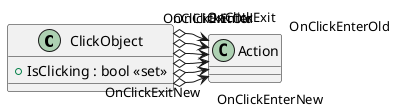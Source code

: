 @startuml
class ClickObject {
    + IsClicking : bool <<set>>
}
ClickObject o-> "OnClickEnterNew" Action
ClickObject o-> "OnClickExitNew" Action
ClickObject o-> "OnClickEnterOld" Action
ClickObject o-> "OnClickExitOld" Action
ClickObject o-> "OnClickEnter" Action
ClickObject o-> "OnClickExit" Action
@enduml
